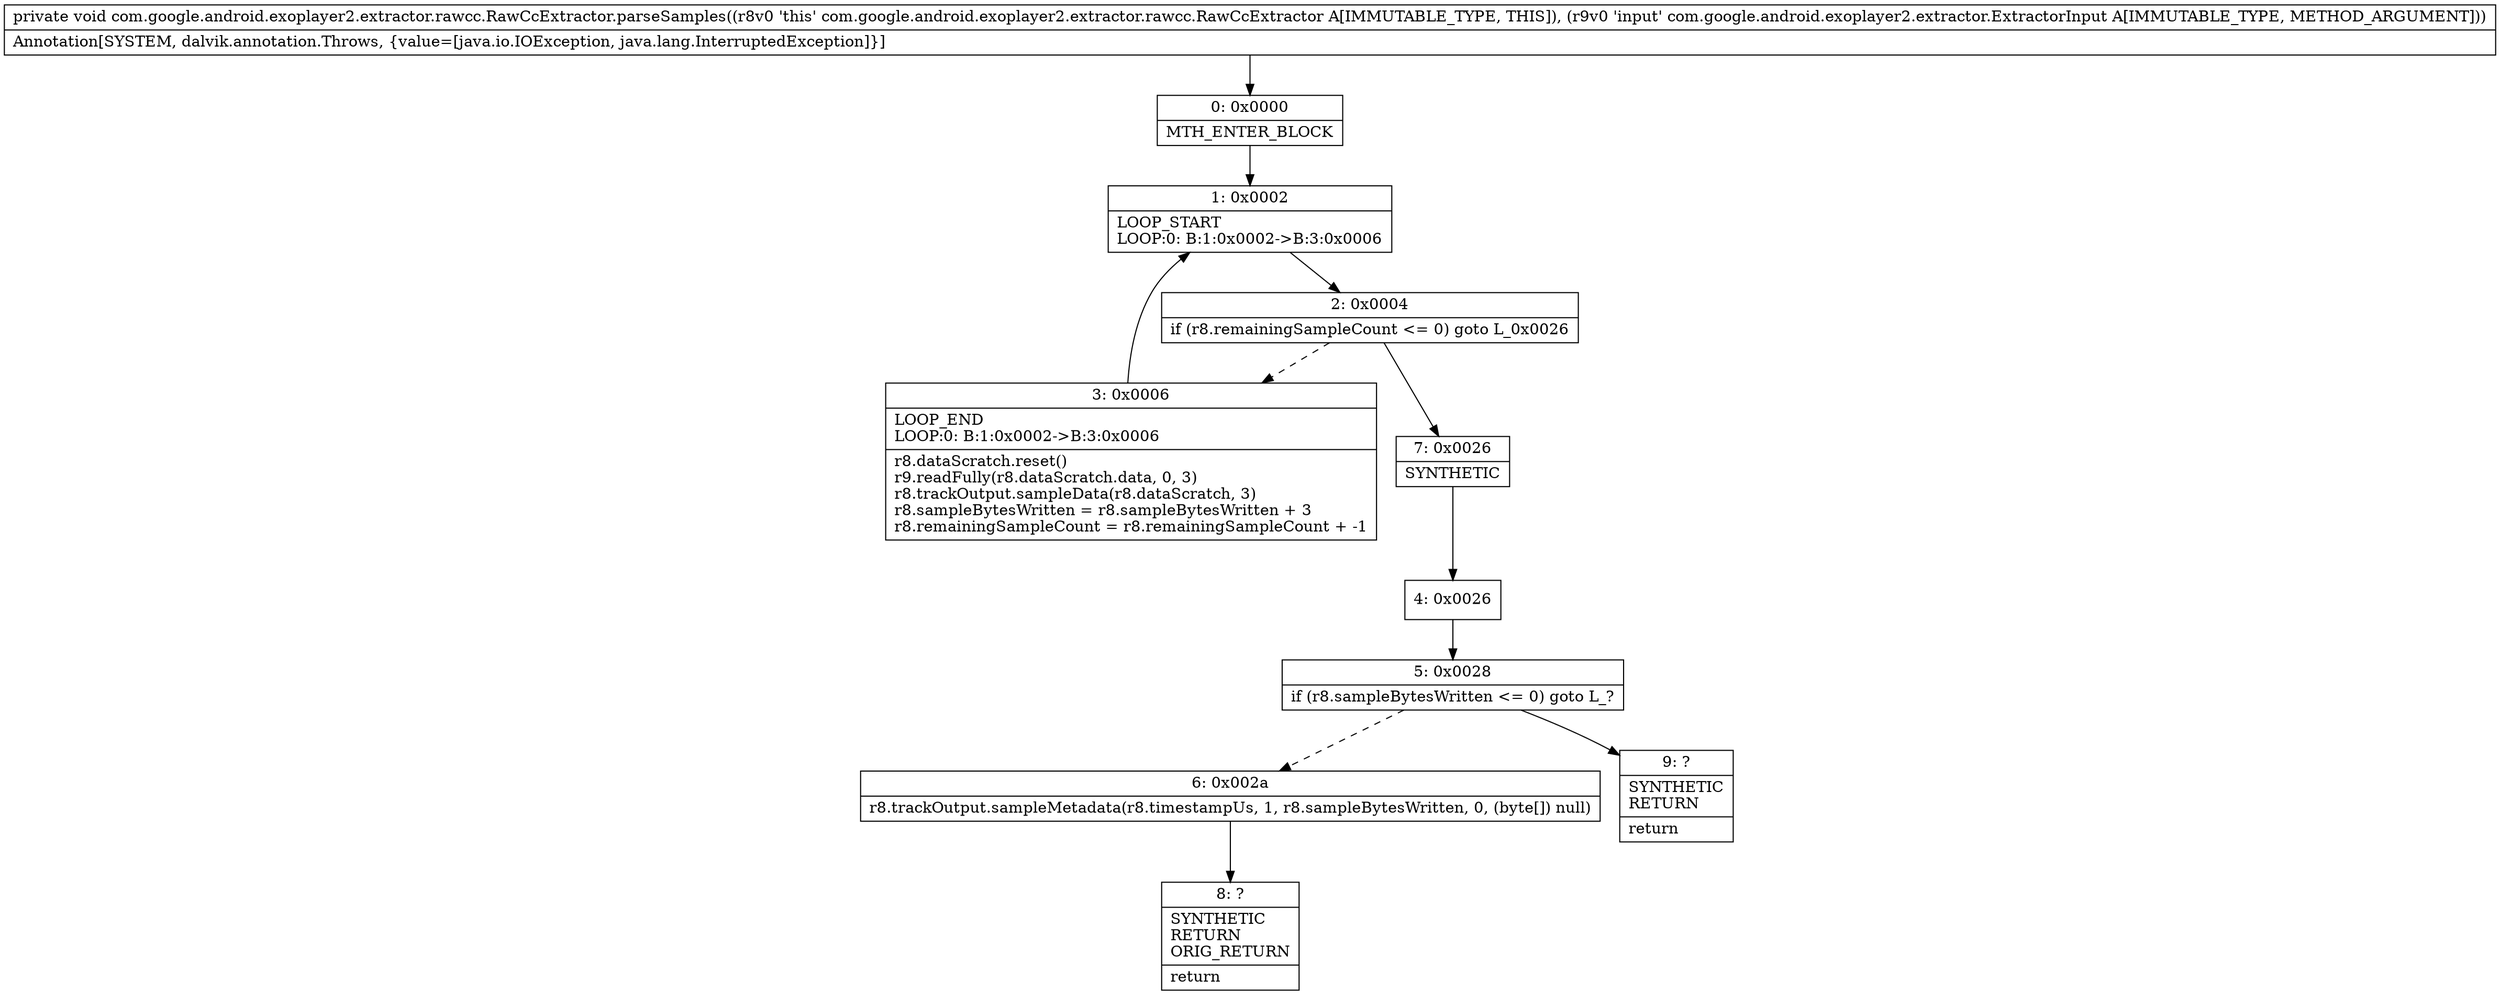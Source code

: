 digraph "CFG forcom.google.android.exoplayer2.extractor.rawcc.RawCcExtractor.parseSamples(Lcom\/google\/android\/exoplayer2\/extractor\/ExtractorInput;)V" {
Node_0 [shape=record,label="{0\:\ 0x0000|MTH_ENTER_BLOCK\l}"];
Node_1 [shape=record,label="{1\:\ 0x0002|LOOP_START\lLOOP:0: B:1:0x0002\-\>B:3:0x0006\l}"];
Node_2 [shape=record,label="{2\:\ 0x0004|if (r8.remainingSampleCount \<= 0) goto L_0x0026\l}"];
Node_3 [shape=record,label="{3\:\ 0x0006|LOOP_END\lLOOP:0: B:1:0x0002\-\>B:3:0x0006\l|r8.dataScratch.reset()\lr9.readFully(r8.dataScratch.data, 0, 3)\lr8.trackOutput.sampleData(r8.dataScratch, 3)\lr8.sampleBytesWritten = r8.sampleBytesWritten + 3\lr8.remainingSampleCount = r8.remainingSampleCount + \-1\l}"];
Node_4 [shape=record,label="{4\:\ 0x0026}"];
Node_5 [shape=record,label="{5\:\ 0x0028|if (r8.sampleBytesWritten \<= 0) goto L_?\l}"];
Node_6 [shape=record,label="{6\:\ 0x002a|r8.trackOutput.sampleMetadata(r8.timestampUs, 1, r8.sampleBytesWritten, 0, (byte[]) null)\l}"];
Node_7 [shape=record,label="{7\:\ 0x0026|SYNTHETIC\l}"];
Node_8 [shape=record,label="{8\:\ ?|SYNTHETIC\lRETURN\lORIG_RETURN\l|return\l}"];
Node_9 [shape=record,label="{9\:\ ?|SYNTHETIC\lRETURN\l|return\l}"];
MethodNode[shape=record,label="{private void com.google.android.exoplayer2.extractor.rawcc.RawCcExtractor.parseSamples((r8v0 'this' com.google.android.exoplayer2.extractor.rawcc.RawCcExtractor A[IMMUTABLE_TYPE, THIS]), (r9v0 'input' com.google.android.exoplayer2.extractor.ExtractorInput A[IMMUTABLE_TYPE, METHOD_ARGUMENT]))  | Annotation[SYSTEM, dalvik.annotation.Throws, \{value=[java.io.IOException, java.lang.InterruptedException]\}]\l}"];
MethodNode -> Node_0;
Node_0 -> Node_1;
Node_1 -> Node_2;
Node_2 -> Node_3[style=dashed];
Node_2 -> Node_7;
Node_3 -> Node_1;
Node_4 -> Node_5;
Node_5 -> Node_6[style=dashed];
Node_5 -> Node_9;
Node_6 -> Node_8;
Node_7 -> Node_4;
}

